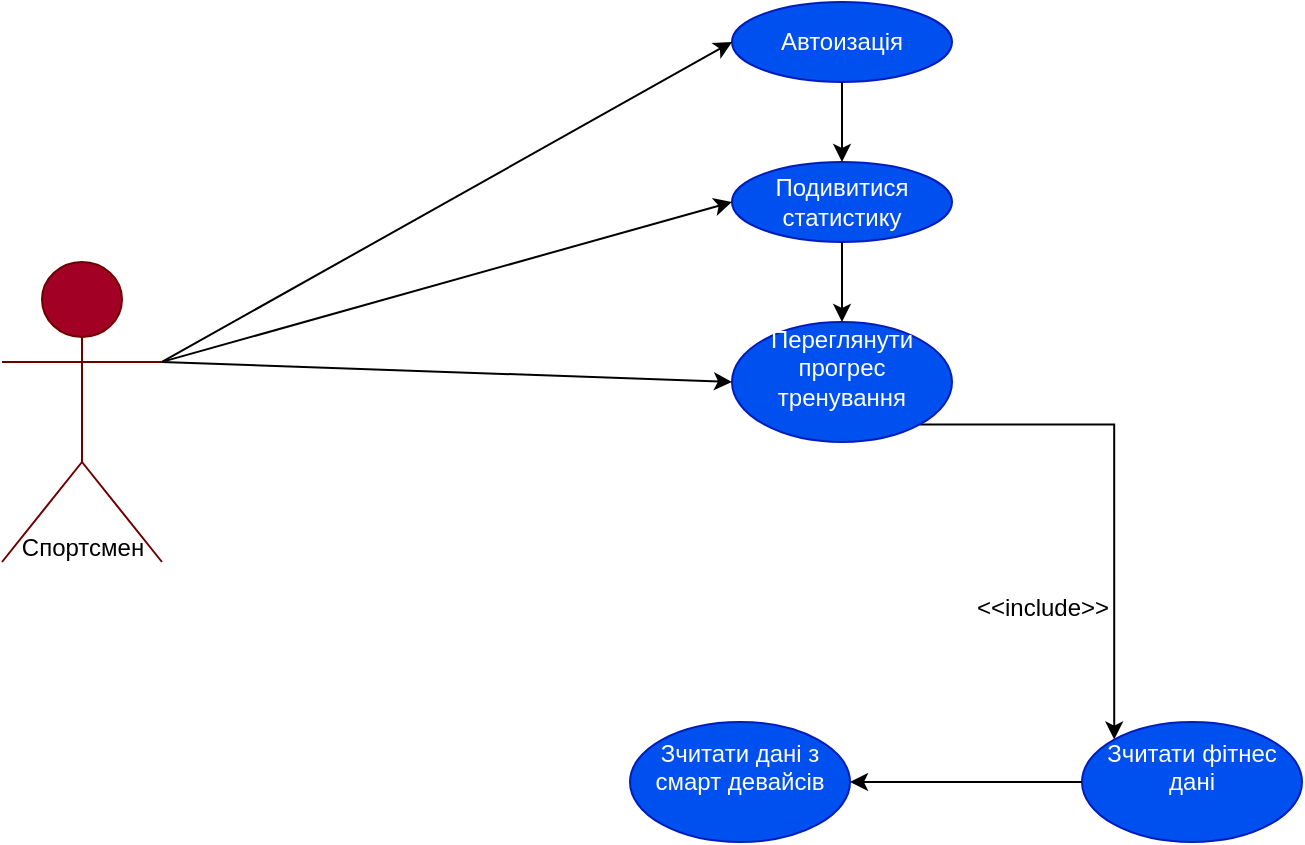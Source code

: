 <mxfile version="26.2.14">
  <diagram name="Сторінка-1" id="xP4aCFn-6RfpIk3xsg7R">
    <mxGraphModel dx="1034" dy="536" grid="1" gridSize="10" guides="1" tooltips="1" connect="1" arrows="1" fold="1" page="1" pageScale="1" pageWidth="827" pageHeight="1169" math="0" shadow="0">
      <root>
        <mxCell id="0" />
        <mxCell id="1" parent="0" />
        <mxCell id="_6c85bPeHg05S5A7TUUx-1" value="Actor" style="shape=umlActor;verticalLabelPosition=bottom;verticalAlign=top;html=1;outlineConnect=0;fillColor=#a20025;fontColor=#ffffff;strokeColor=#6F0000;" parent="1" vertex="1">
          <mxGeometry x="100" y="170" width="80" height="150" as="geometry" />
        </mxCell>
        <mxCell id="_6c85bPeHg05S5A7TUUx-6" value="&lt;div&gt;Подивитися статистику&lt;/div&gt;" style="ellipse;whiteSpace=wrap;html=1;fillColor=#0050ef;fontColor=#ffffff;strokeColor=#001DBC;" parent="1" vertex="1">
          <mxGeometry x="465" y="120" width="110" height="40" as="geometry" />
        </mxCell>
        <mxCell id="_6c85bPeHg05S5A7TUUx-22" style="edgeStyle=orthogonalEdgeStyle;rounded=0;orthogonalLoop=1;jettySize=auto;html=1;exitX=1;exitY=1;exitDx=0;exitDy=0;entryX=0;entryY=0;entryDx=0;entryDy=0;" parent="1" source="_6c85bPeHg05S5A7TUUx-11" target="_6c85bPeHg05S5A7TUUx-12" edge="1">
          <mxGeometry relative="1" as="geometry" />
        </mxCell>
        <mxCell id="_6c85bPeHg05S5A7TUUx-11" value="&lt;div&gt;Переглянути прогрес тренування&lt;/div&gt;&lt;div&gt;&lt;br&gt;&lt;/div&gt;" style="ellipse;whiteSpace=wrap;html=1;fillColor=#0050ef;fontColor=#ffffff;strokeColor=#001DBC;" parent="1" vertex="1">
          <mxGeometry x="465" y="200" width="110" height="60" as="geometry" />
        </mxCell>
        <mxCell id="_6c85bPeHg05S5A7TUUx-12" value="&lt;div&gt;Зчитати фітнес дані&lt;/div&gt;&lt;div&gt;&lt;br&gt;&lt;/div&gt;" style="ellipse;whiteSpace=wrap;html=1;fillColor=#0050ef;fontColor=#ffffff;strokeColor=#001DBC;" parent="1" vertex="1">
          <mxGeometry x="640" y="400" width="110" height="60" as="geometry" />
        </mxCell>
        <mxCell id="_6c85bPeHg05S5A7TUUx-13" value="&lt;div&gt;Зчитати дані з смарт девайсів&lt;/div&gt;&lt;div&gt;&lt;br&gt;&lt;/div&gt;" style="ellipse;whiteSpace=wrap;html=1;fillColor=#0050ef;fontColor=#ffffff;strokeColor=#001DBC;" parent="1" vertex="1">
          <mxGeometry x="414" y="400" width="110" height="60" as="geometry" />
        </mxCell>
        <mxCell id="_6c85bPeHg05S5A7TUUx-14" value="" style="endArrow=classic;html=1;rounded=0;exitX=1;exitY=0.333;exitDx=0;exitDy=0;exitPerimeter=0;entryX=0;entryY=0.5;entryDx=0;entryDy=0;" parent="1" source="_6c85bPeHg05S5A7TUUx-1" target="_6c85bPeHg05S5A7TUUx-11" edge="1">
          <mxGeometry width="50" height="50" relative="1" as="geometry">
            <mxPoint x="400" y="310" as="sourcePoint" />
            <mxPoint x="450" y="260" as="targetPoint" />
          </mxGeometry>
        </mxCell>
        <mxCell id="_6c85bPeHg05S5A7TUUx-15" value="" style="endArrow=classic;html=1;rounded=0;entryX=0;entryY=0.5;entryDx=0;entryDy=0;exitX=1;exitY=0.333;exitDx=0;exitDy=0;exitPerimeter=0;" parent="1" source="_6c85bPeHg05S5A7TUUx-1" target="_6c85bPeHg05S5A7TUUx-6" edge="1">
          <mxGeometry width="50" height="50" relative="1" as="geometry">
            <mxPoint x="190" y="257" as="sourcePoint" />
            <mxPoint x="460" y="270" as="targetPoint" />
          </mxGeometry>
        </mxCell>
        <mxCell id="_6c85bPeHg05S5A7TUUx-16" value="" style="endArrow=classic;html=1;rounded=0;exitX=0.5;exitY=1;exitDx=0;exitDy=0;entryX=0.5;entryY=0;entryDx=0;entryDy=0;" parent="1" source="_6c85bPeHg05S5A7TUUx-6" target="_6c85bPeHg05S5A7TUUx-11" edge="1">
          <mxGeometry width="50" height="50" relative="1" as="geometry">
            <mxPoint x="400" y="310" as="sourcePoint" />
            <mxPoint x="450" y="260" as="targetPoint" />
          </mxGeometry>
        </mxCell>
        <mxCell id="_6c85bPeHg05S5A7TUUx-23" value="&amp;lt;&amp;lt;&lt;span style=&quot;background-color: transparent; color: light-dark(rgb(0, 0, 0), rgb(255, 255, 255));&quot;&gt;include&amp;gt;&amp;gt;&lt;/span&gt;" style="text;html=1;align=center;verticalAlign=middle;resizable=0;points=[];autosize=1;strokeColor=none;fillColor=none;" parent="1" vertex="1">
          <mxGeometry x="575" y="328" width="90" height="30" as="geometry" />
        </mxCell>
        <mxCell id="_6c85bPeHg05S5A7TUUx-24" value="" style="endArrow=classic;html=1;rounded=0;exitX=0;exitY=0.5;exitDx=0;exitDy=0;entryX=1;entryY=0.5;entryDx=0;entryDy=0;" parent="1" source="_6c85bPeHg05S5A7TUUx-12" target="_6c85bPeHg05S5A7TUUx-13" edge="1">
          <mxGeometry width="50" height="50" relative="1" as="geometry">
            <mxPoint x="400" y="310" as="sourcePoint" />
            <mxPoint x="450" y="260" as="targetPoint" />
          </mxGeometry>
        </mxCell>
        <mxCell id="5JYHgy8MEyLdp1KGBbkS-1" value="Спортсмен" style="text;html=1;align=center;verticalAlign=middle;resizable=0;points=[];autosize=1;strokeColor=none;fillColor=none;" vertex="1" parent="1">
          <mxGeometry x="100" y="298" width="80" height="30" as="geometry" />
        </mxCell>
        <mxCell id="5JYHgy8MEyLdp1KGBbkS-2" value="&lt;div&gt;Автоизація&lt;/div&gt;" style="ellipse;whiteSpace=wrap;html=1;fillColor=#0050ef;fontColor=#ffffff;strokeColor=#001DBC;" vertex="1" parent="1">
          <mxGeometry x="465" y="40" width="110" height="40" as="geometry" />
        </mxCell>
        <mxCell id="5JYHgy8MEyLdp1KGBbkS-3" value="" style="endArrow=classic;html=1;rounded=0;entryX=0;entryY=0.5;entryDx=0;entryDy=0;exitX=1;exitY=0.333;exitDx=0;exitDy=0;exitPerimeter=0;" edge="1" parent="1" source="_6c85bPeHg05S5A7TUUx-1" target="5JYHgy8MEyLdp1KGBbkS-2">
          <mxGeometry width="50" height="50" relative="1" as="geometry">
            <mxPoint x="390" y="310" as="sourcePoint" />
            <mxPoint x="440" y="260" as="targetPoint" />
          </mxGeometry>
        </mxCell>
        <mxCell id="5JYHgy8MEyLdp1KGBbkS-4" value="" style="endArrow=classic;html=1;rounded=0;exitX=0.5;exitY=1;exitDx=0;exitDy=0;entryX=0.5;entryY=0;entryDx=0;entryDy=0;" edge="1" parent="1" source="5JYHgy8MEyLdp1KGBbkS-2" target="_6c85bPeHg05S5A7TUUx-6">
          <mxGeometry width="50" height="50" relative="1" as="geometry">
            <mxPoint x="300" y="400" as="sourcePoint" />
            <mxPoint x="350" y="350" as="targetPoint" />
          </mxGeometry>
        </mxCell>
      </root>
    </mxGraphModel>
  </diagram>
</mxfile>
